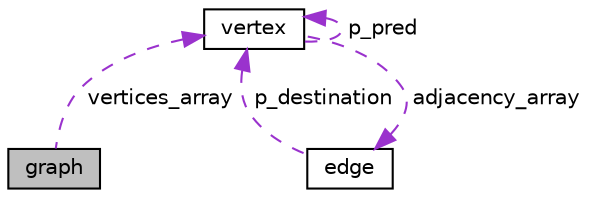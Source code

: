 digraph "graph"
{
  edge [fontname="Helvetica",fontsize="10",labelfontname="Helvetica",labelfontsize="10"];
  node [fontname="Helvetica",fontsize="10",shape=record];
  Node1 [label="graph",height=0.2,width=0.4,color="black", fillcolor="grey75", style="filled" fontcolor="black"];
  Node2 -> Node1 [dir="back",color="darkorchid3",fontsize="10",style="dashed",label=" vertices_array" ,fontname="Helvetica"];
  Node2 [label="vertex",height=0.2,width=0.4,color="black", fillcolor="white", style="filled",URL="$structvertex.html",tooltip="The structure representing the vertices of the graph. "];
  Node2 -> Node2 [dir="back",color="darkorchid3",fontsize="10",style="dashed",label=" p_pred" ,fontname="Helvetica"];
  Node3 -> Node2 [dir="back",color="darkorchid3",fontsize="10",style="dashed",label=" adjacency_array" ,fontname="Helvetica"];
  Node3 [label="edge",height=0.2,width=0.4,color="black", fillcolor="white", style="filled",URL="$structedge.html",tooltip="The structure representing the edges of the graph. "];
  Node2 -> Node3 [dir="back",color="darkorchid3",fontsize="10",style="dashed",label=" p_destination" ,fontname="Helvetica"];
}
